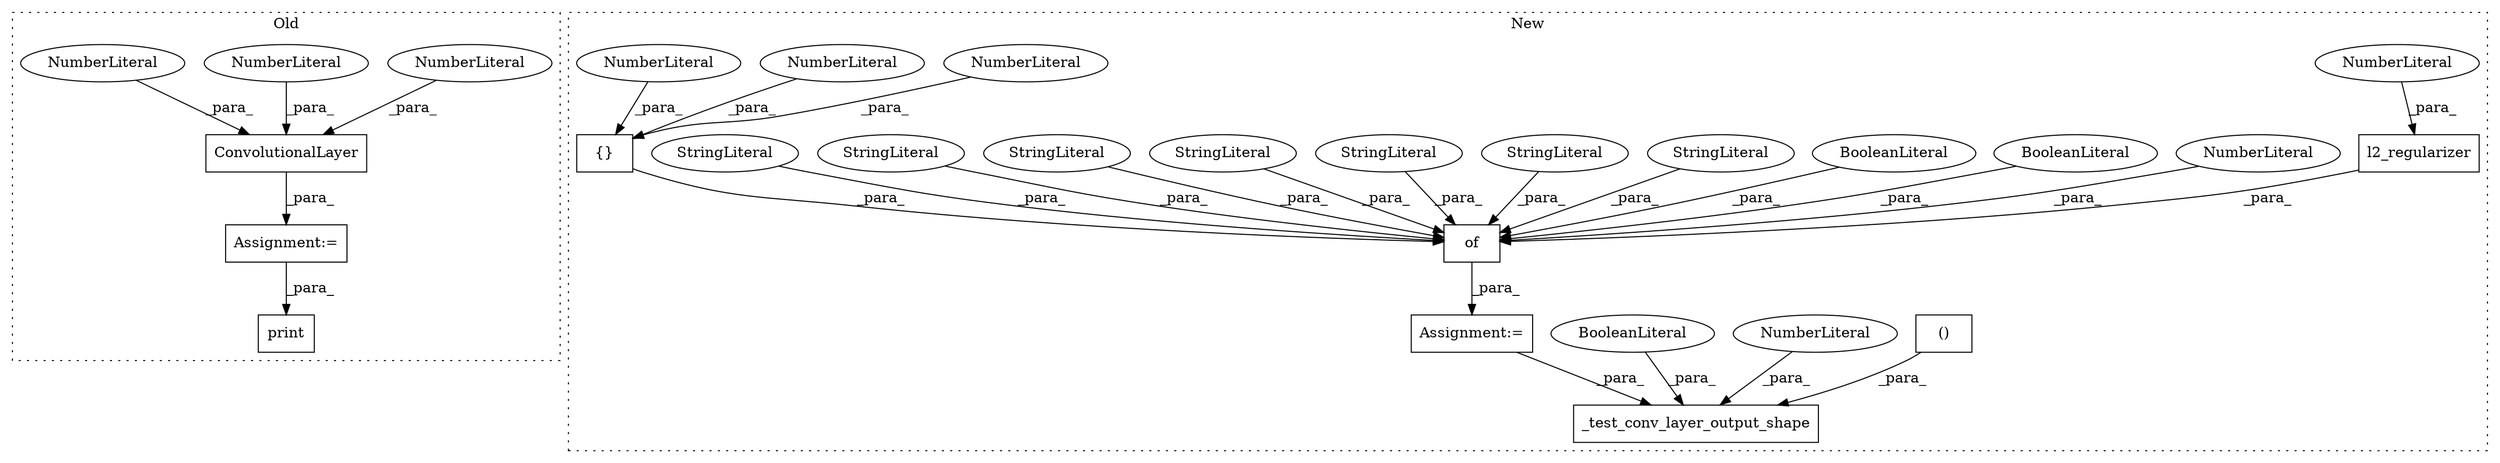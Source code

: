 digraph G {
subgraph cluster0 {
1 [label="ConvolutionalLayer" a="32" s="5748,5780" l="19,1" shape="box"];
3 [label="NumberLiteral" a="34" s="5767" l="2" shape="ellipse"];
5 [label="NumberLiteral" a="34" s="5770" l="1" shape="ellipse"];
6 [label="NumberLiteral" a="34" s="5772" l="1" shape="ellipse"];
7 [label="print" a="32" s="5825,5839" l="6,1" shape="box"];
24 [label="Assignment:=" a="7" s="5747" l="1" shape="box"];
label = "Old";
style="dotted";
}
subgraph cluster1 {
2 [label="l2_regularizer" a="32" s="6505,6523" l="15,1" shape="box"];
4 [label="NumberLiteral" a="34" s="6520" l="3" shape="ellipse"];
8 [label="of" a="32" s="6296,6524" l="3,1" shape="box"];
9 [label="{}" a="4" s="6341,6347" l="1,1" shape="box"];
10 [label="NumberLiteral" a="34" s="6344" l="1" shape="ellipse"];
11 [label="NumberLiteral" a="34" s="6315" l="2" shape="ellipse"];
12 [label="NumberLiteral" a="34" s="6342" l="1" shape="ellipse"];
13 [label="BooleanLiteral" a="9" s="6403" l="4" shape="ellipse"];
14 [label="BooleanLiteral" a="9" s="6387" l="5" shape="ellipse"];
15 [label="_test_conv_layer_output_shape" a="32" s="6536,6650" l="30,1" shape="box"];
16 [label="()" a="106" s="6585" l="59" shape="box"];
17 [label="NumberLiteral" a="34" s="6566" l="1" shape="ellipse"];
18 [label="BooleanLiteral" a="9" s="6646" l="4" shape="ellipse"];
19 [label="StringLiteral" a="45" s="6427" l="15" shape="ellipse"];
20 [label="StringLiteral" a="45" s="6375" l="11" shape="ellipse"];
21 [label="StringLiteral" a="45" s="6393" l="9" shape="ellipse"];
22 [label="StringLiteral" a="45" s="6476" l="15" shape="ellipse"];
23 [label="StringLiteral" a="45" s="6349" l="8" shape="ellipse"];
25 [label="Assignment:=" a="7" s="6291" l="1" shape="box"];
26 [label="StringLiteral" a="45" s="6420" l="6" shape="ellipse"];
27 [label="StringLiteral" a="45" s="6318" l="13" shape="ellipse"];
28 [label="NumberLiteral" a="34" s="6346" l="1" shape="ellipse"];
label = "New";
style="dotted";
}
1 -> 24 [label="_para_"];
2 -> 8 [label="_para_"];
3 -> 1 [label="_para_"];
4 -> 2 [label="_para_"];
5 -> 1 [label="_para_"];
6 -> 1 [label="_para_"];
8 -> 25 [label="_para_"];
9 -> 8 [label="_para_"];
10 -> 9 [label="_para_"];
11 -> 8 [label="_para_"];
12 -> 9 [label="_para_"];
13 -> 8 [label="_para_"];
14 -> 8 [label="_para_"];
16 -> 15 [label="_para_"];
17 -> 15 [label="_para_"];
18 -> 15 [label="_para_"];
19 -> 8 [label="_para_"];
20 -> 8 [label="_para_"];
21 -> 8 [label="_para_"];
22 -> 8 [label="_para_"];
23 -> 8 [label="_para_"];
24 -> 7 [label="_para_"];
25 -> 15 [label="_para_"];
26 -> 8 [label="_para_"];
27 -> 8 [label="_para_"];
28 -> 9 [label="_para_"];
}